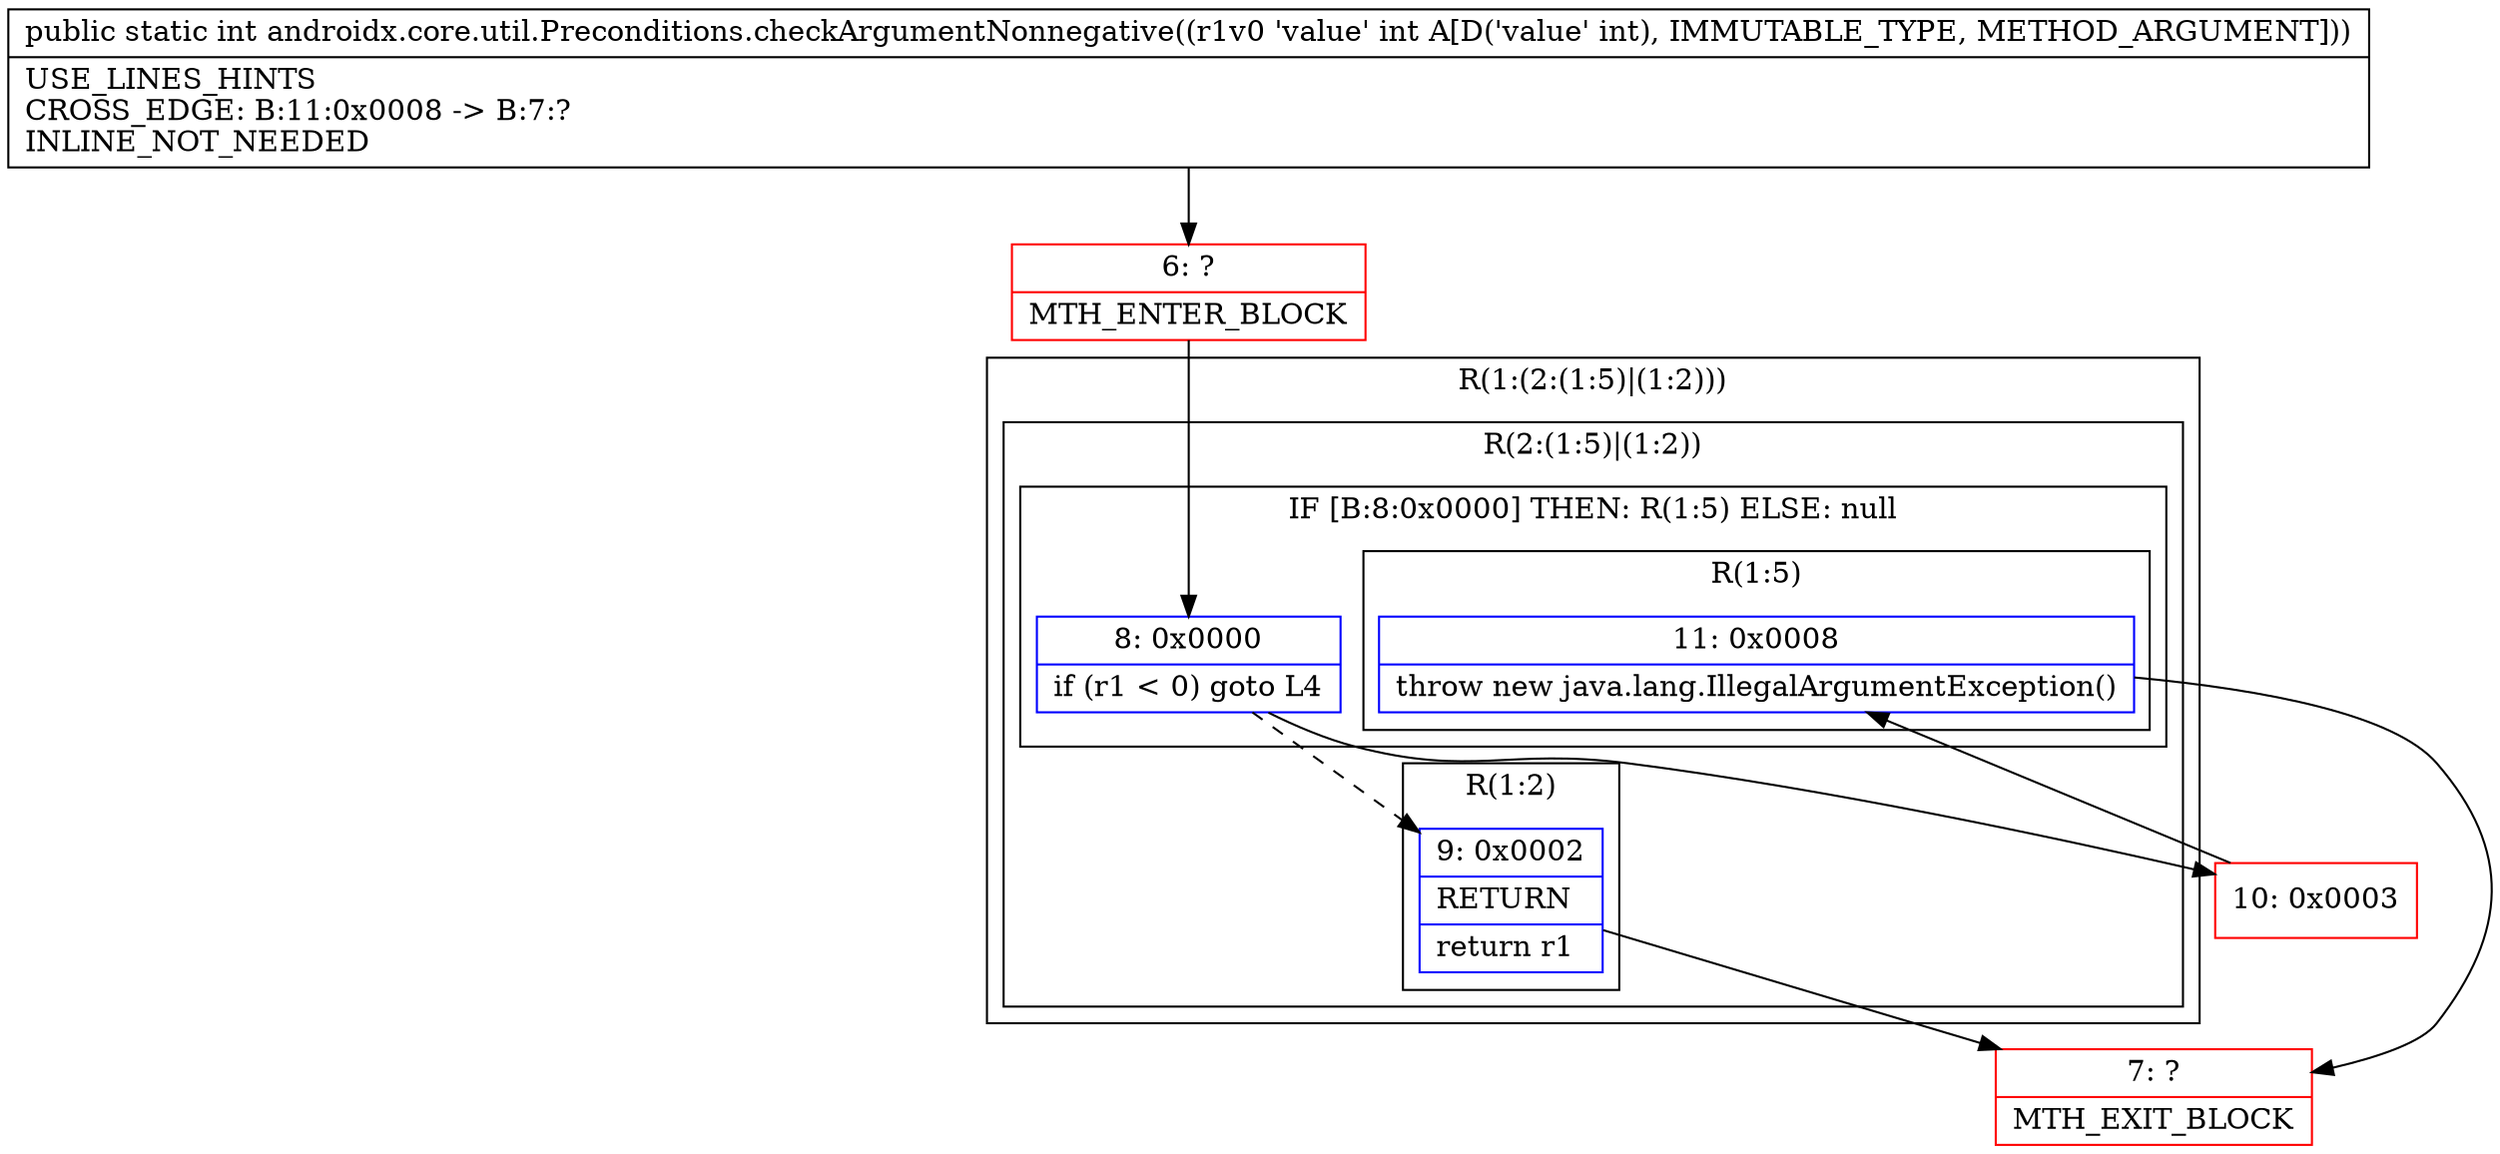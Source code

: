 digraph "CFG forandroidx.core.util.Preconditions.checkArgumentNonnegative(I)I" {
subgraph cluster_Region_73648337 {
label = "R(1:(2:(1:5)|(1:2)))";
node [shape=record,color=blue];
subgraph cluster_Region_1637663137 {
label = "R(2:(1:5)|(1:2))";
node [shape=record,color=blue];
subgraph cluster_IfRegion_1115794929 {
label = "IF [B:8:0x0000] THEN: R(1:5) ELSE: null";
node [shape=record,color=blue];
Node_8 [shape=record,label="{8\:\ 0x0000|if (r1 \< 0) goto L4\l}"];
subgraph cluster_Region_917738311 {
label = "R(1:5)";
node [shape=record,color=blue];
Node_11 [shape=record,label="{11\:\ 0x0008|throw new java.lang.IllegalArgumentException()\l}"];
}
}
subgraph cluster_Region_739045376 {
label = "R(1:2)";
node [shape=record,color=blue];
Node_9 [shape=record,label="{9\:\ 0x0002|RETURN\l|return r1\l}"];
}
}
}
Node_6 [shape=record,color=red,label="{6\:\ ?|MTH_ENTER_BLOCK\l}"];
Node_7 [shape=record,color=red,label="{7\:\ ?|MTH_EXIT_BLOCK\l}"];
Node_10 [shape=record,color=red,label="{10\:\ 0x0003}"];
MethodNode[shape=record,label="{public static int androidx.core.util.Preconditions.checkArgumentNonnegative((r1v0 'value' int A[D('value' int), IMMUTABLE_TYPE, METHOD_ARGUMENT]))  | USE_LINES_HINTS\lCROSS_EDGE: B:11:0x0008 \-\> B:7:?\lINLINE_NOT_NEEDED\l}"];
MethodNode -> Node_6;Node_8 -> Node_9[style=dashed];
Node_8 -> Node_10;
Node_11 -> Node_7;
Node_9 -> Node_7;
Node_6 -> Node_8;
Node_10 -> Node_11;
}

